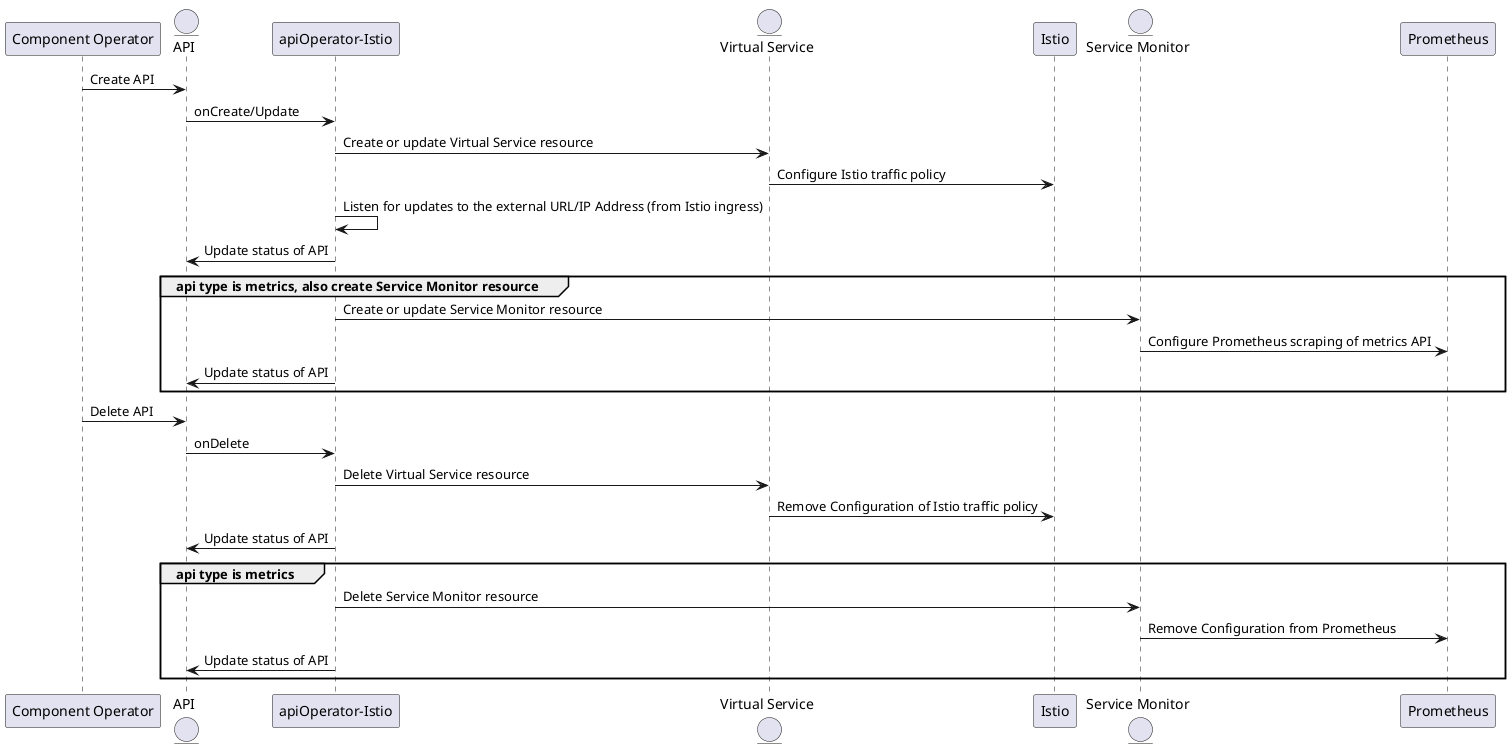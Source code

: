 @startuml

participant "Component Operator" as componentOperator
entity API
participant "apiOperator-Istio"
entity "Virtual Service"
participant Istio
entity "Service Monitor"
participant Prometheus

componentOperator -> API: Create API
API-> "apiOperator-Istio": onCreate/Update
"apiOperator-Istio" -> "Virtual Service": Create or update Virtual Service resource
"Virtual Service"-> Istio: Configure Istio traffic policy
"apiOperator-Istio" -> "apiOperator-Istio": Listen for updates to the external URL/IP Address (from Istio ingress)
"apiOperator-Istio" -> API: Update status of API 
group api type is metrics, also create Service Monitor resource
    "apiOperator-Istio" -> "Service Monitor": Create or update Service Monitor resource
    "Service Monitor"-> Prometheus: Configure Prometheus scraping of metrics API
    "apiOperator-Istio" -> API: Update status of API 
end

componentOperator -> API: Delete API
API-> "apiOperator-Istio": onDelete
"apiOperator-Istio" -> "Virtual Service": Delete Virtual Service resource
"Virtual Service"-> Istio: Remove Configuration of Istio traffic policy
"apiOperator-Istio" -> API: Update status of API 
group api type is metrics
    "apiOperator-Istio" -> "Service Monitor": Delete Service Monitor resource
    "Service Monitor"-> Prometheus: Remove Configuration from Prometheus
    "apiOperator-Istio" -> API: Update status of API 
end
@enduml